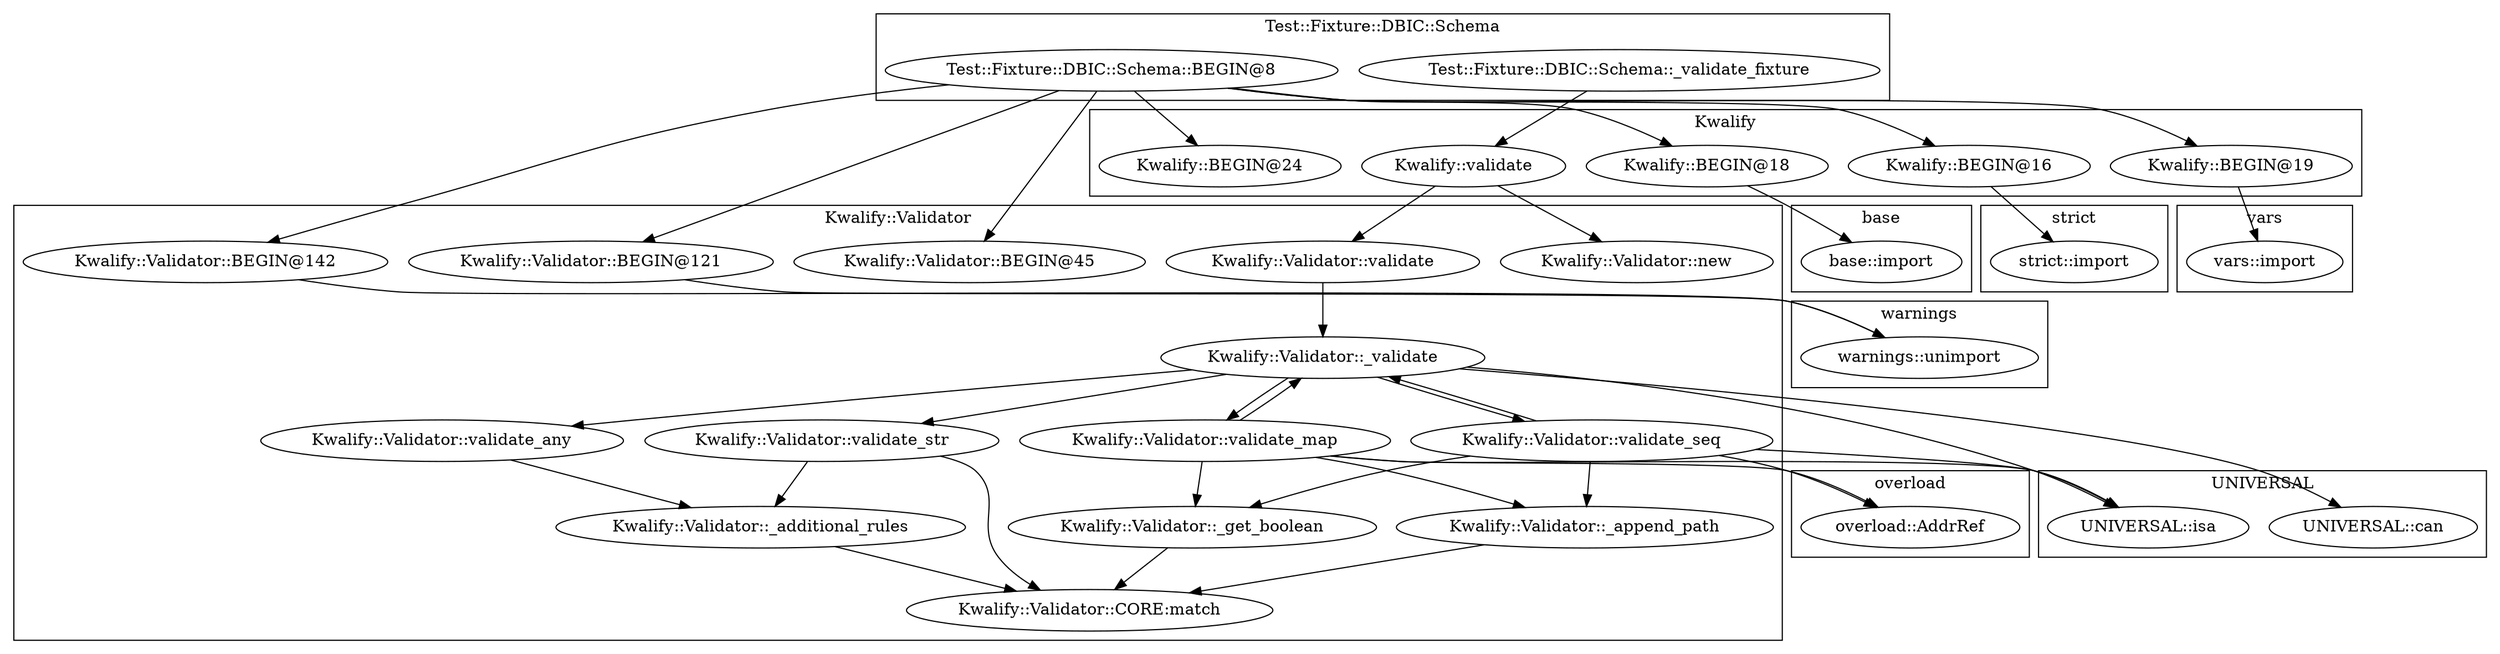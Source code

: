 digraph {
graph [overlap=false]
subgraph cluster_Test_Fixture_DBIC_Schema {
	label="Test::Fixture::DBIC::Schema";
	"Test::Fixture::DBIC::Schema::BEGIN@8";
	"Test::Fixture::DBIC::Schema::_validate_fixture";
}
subgraph cluster_UNIVERSAL {
	label="UNIVERSAL";
	"UNIVERSAL::isa";
	"UNIVERSAL::can";
}
subgraph cluster_base {
	label="base";
	"base::import";
}
subgraph cluster_overload {
	label="overload";
	"overload::AddrRef";
}
subgraph cluster_warnings {
	label="warnings";
	"warnings::unimport";
}
subgraph cluster_vars {
	label="vars";
	"vars::import";
}
subgraph cluster_strict {
	label="strict";
	"strict::import";
}
subgraph cluster_Kwalify {
	label="Kwalify";
	"Kwalify::validate";
	"Kwalify::BEGIN@24";
	"Kwalify::BEGIN@18";
	"Kwalify::BEGIN@16";
	"Kwalify::BEGIN@19";
}
subgraph cluster_Kwalify_Validator {
	label="Kwalify::Validator";
	"Kwalify::Validator::CORE:match";
	"Kwalify::Validator::_additional_rules";
	"Kwalify::Validator::validate_seq";
	"Kwalify::Validator::_append_path";
	"Kwalify::Validator::new";
	"Kwalify::Validator::validate";
	"Kwalify::Validator::_validate";
	"Kwalify::Validator::BEGIN@121";
	"Kwalify::Validator::BEGIN@45";
	"Kwalify::Validator::validate_map";
	"Kwalify::Validator::_get_boolean";
	"Kwalify::Validator::validate_str";
	"Kwalify::Validator::validate_any";
	"Kwalify::Validator::BEGIN@142";
}
"Test::Fixture::DBIC::Schema::BEGIN@8" -> "Kwalify::BEGIN@16";
"Test::Fixture::DBIC::Schema::BEGIN@8" -> "Kwalify::BEGIN@19";
"Kwalify::Validator::validate_seq" -> "Kwalify::Validator::_validate";
"Kwalify::Validator::validate_map" -> "Kwalify::Validator::_validate";
"Kwalify::Validator::validate" -> "Kwalify::Validator::_validate";
"Test::Fixture::DBIC::Schema::BEGIN@8" -> "Kwalify::Validator::BEGIN@45";
"Test::Fixture::DBIC::Schema::BEGIN@8" -> "Kwalify::BEGIN@18";
"Kwalify::Validator::_validate" -> "UNIVERSAL::can";
"Kwalify::BEGIN@18" -> "base::import";
"Test::Fixture::DBIC::Schema::BEGIN@8" -> "Kwalify::Validator::BEGIN@142";
"Kwalify::Validator::validate_str" -> "Kwalify::Validator::_additional_rules";
"Kwalify::Validator::validate_any" -> "Kwalify::Validator::_additional_rules";
"Kwalify::BEGIN@19" -> "vars::import";
"Test::Fixture::DBIC::Schema::_validate_fixture" -> "Kwalify::validate";
"Kwalify::Validator::_validate" -> "Kwalify::Validator::validate_seq";
"Kwalify::Validator::_validate" -> "Kwalify::Validator::validate_str";
"Kwalify::Validator::_additional_rules" -> "Kwalify::Validator::CORE:match";
"Kwalify::Validator::_append_path" -> "Kwalify::Validator::CORE:match";
"Kwalify::Validator::_get_boolean" -> "Kwalify::Validator::CORE:match";
"Kwalify::Validator::validate_str" -> "Kwalify::Validator::CORE:match";
"Kwalify::BEGIN@16" -> "strict::import";
"Kwalify::Validator::validate_seq" -> "Kwalify::Validator::_get_boolean";
"Kwalify::Validator::validate_map" -> "Kwalify::Validator::_get_boolean";
"Kwalify::Validator::BEGIN@121" -> "warnings::unimport";
"Kwalify::Validator::BEGIN@142" -> "warnings::unimport";
"Kwalify::validate" -> "Kwalify::Validator::validate";
"Kwalify::validate" -> "Kwalify::Validator::new";
"Test::Fixture::DBIC::Schema::BEGIN@8" -> "Kwalify::Validator::BEGIN@121";
"Test::Fixture::DBIC::Schema::BEGIN@8" -> "Kwalify::BEGIN@24";
"Kwalify::Validator::_validate" -> "Kwalify::Validator::validate_any";
"Kwalify::Validator::validate_seq" -> "overload::AddrRef";
"Kwalify::Validator::validate_map" -> "overload::AddrRef";
"Kwalify::Validator::_validate" -> "UNIVERSAL::isa";
"Kwalify::Validator::validate_seq" -> "UNIVERSAL::isa";
"Kwalify::Validator::validate_map" -> "UNIVERSAL::isa";
"Kwalify::Validator::validate_seq" -> "Kwalify::Validator::_append_path";
"Kwalify::Validator::validate_map" -> "Kwalify::Validator::_append_path";
"Kwalify::Validator::_validate" -> "Kwalify::Validator::validate_map";
}
